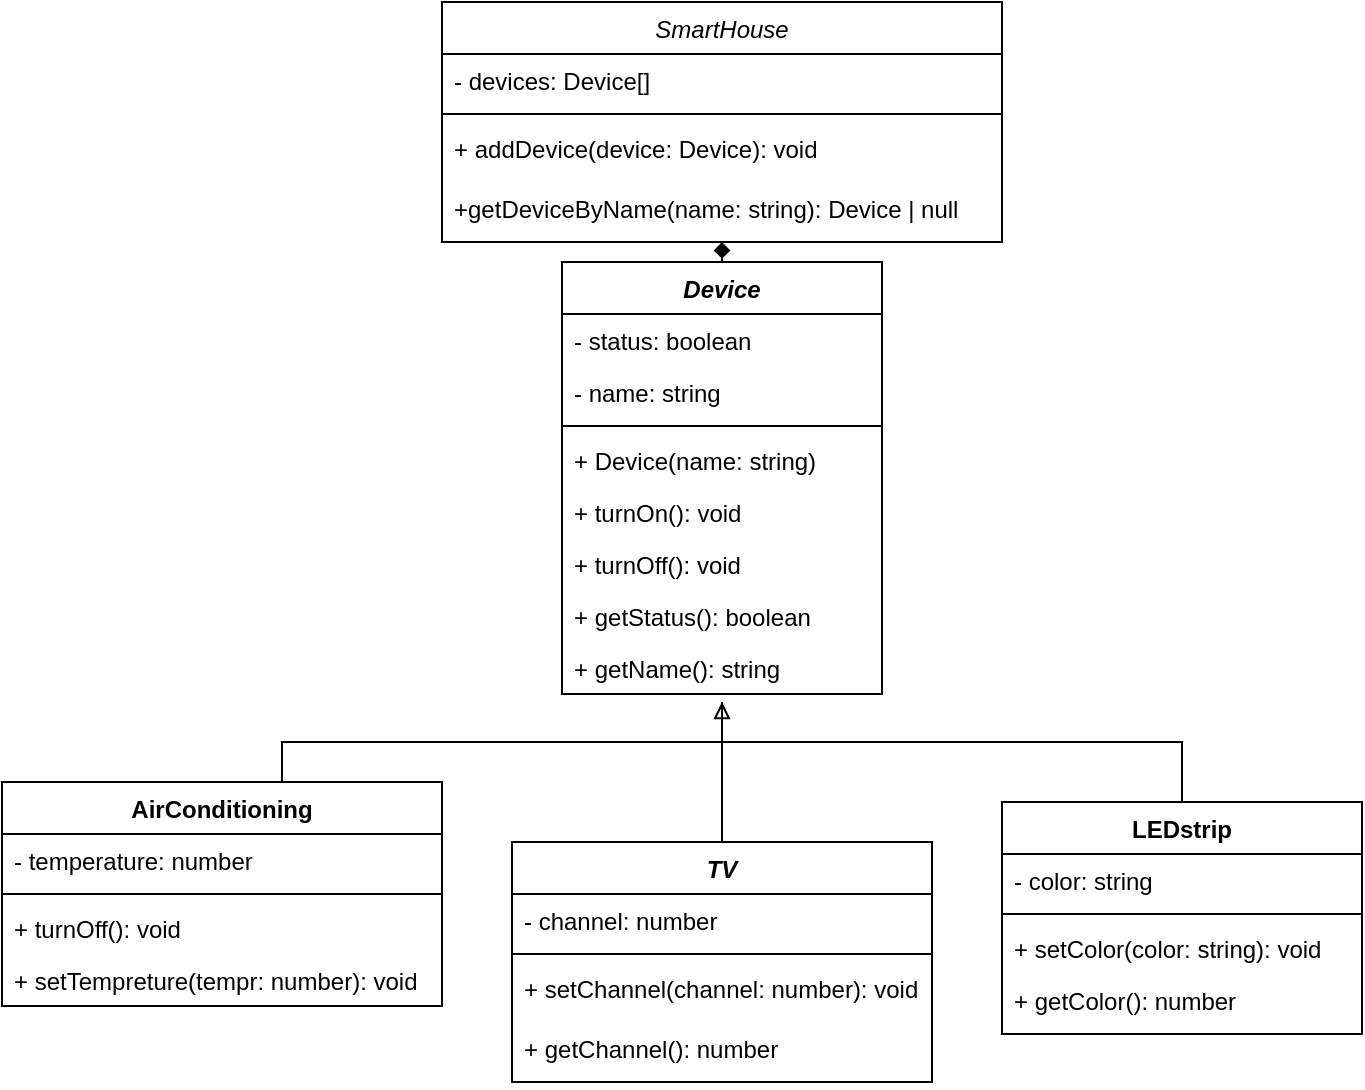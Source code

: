 <mxfile version="20.5.3" type="device"><diagram id="C5RBs43oDa-KdzZeNtuy" name="Page-1"><mxGraphModel dx="1633" dy="688" grid="1" gridSize="10" guides="1" tooltips="1" connect="1" arrows="1" fold="1" page="1" pageScale="1" pageWidth="827" pageHeight="1169" math="0" shadow="0"><root><mxCell id="WIyWlLk6GJQsqaUBKTNV-0"/><mxCell id="WIyWlLk6GJQsqaUBKTNV-1" parent="WIyWlLk6GJQsqaUBKTNV-0"/><mxCell id="zkfFHV4jXpPFQw0GAbJ--0" value="SmartHouse" style="swimlane;fontStyle=2;align=center;verticalAlign=top;childLayout=stackLayout;horizontal=1;startSize=26;horizontalStack=0;resizeParent=1;resizeLast=0;collapsible=1;marginBottom=0;rounded=0;shadow=0;strokeWidth=1;" parent="WIyWlLk6GJQsqaUBKTNV-1" vertex="1"><mxGeometry x="250" y="100" width="280" height="120" as="geometry"><mxRectangle x="230" y="140" width="160" height="26" as="alternateBounds"/></mxGeometry></mxCell><mxCell id="8RMBtKJ1o1DvBpDzYBKE-3" value="- devices: Device[] " style="text;strokeColor=none;fillColor=none;align=left;verticalAlign=top;spacingLeft=4;spacingRight=4;overflow=hidden;rotatable=0;points=[[0,0.5],[1,0.5]];portConstraint=eastwest;" vertex="1" parent="zkfFHV4jXpPFQw0GAbJ--0"><mxGeometry y="26" width="280" height="26" as="geometry"/></mxCell><mxCell id="8RMBtKJ1o1DvBpDzYBKE-5" value="" style="line;strokeWidth=1;fillColor=none;align=left;verticalAlign=middle;spacingTop=-1;spacingLeft=3;spacingRight=3;rotatable=0;labelPosition=right;points=[];portConstraint=eastwest;strokeColor=inherit;" vertex="1" parent="zkfFHV4jXpPFQw0GAbJ--0"><mxGeometry y="52" width="280" height="8" as="geometry"/></mxCell><mxCell id="8RMBtKJ1o1DvBpDzYBKE-4" value="+ addDevice(device: Device): void" style="text;strokeColor=none;fillColor=none;align=left;verticalAlign=top;spacingLeft=4;spacingRight=4;overflow=hidden;rotatable=0;points=[[0,0.5],[1,0.5]];portConstraint=eastwest;" vertex="1" parent="zkfFHV4jXpPFQw0GAbJ--0"><mxGeometry y="60" width="280" height="30" as="geometry"/></mxCell><mxCell id="8RMBtKJ1o1DvBpDzYBKE-13" value="+getDeviceByName(name: string): Device | null" style="text;strokeColor=none;fillColor=none;align=left;verticalAlign=top;spacingLeft=4;spacingRight=4;overflow=hidden;rotatable=0;points=[[0,0.5],[1,0.5]];portConstraint=eastwest;" vertex="1" parent="zkfFHV4jXpPFQw0GAbJ--0"><mxGeometry y="90" width="280" height="30" as="geometry"/></mxCell><mxCell id="b_93xy42mJAMduX41HLB-18" style="edgeStyle=orthogonalEdgeStyle;rounded=0;orthogonalLoop=1;jettySize=auto;html=1;exitX=0.5;exitY=0;exitDx=0;exitDy=0;entryX=0.5;entryY=1;entryDx=0;entryDy=0;endArrow=diamond;endFill=1;" parent="WIyWlLk6GJQsqaUBKTNV-1" source="b_93xy42mJAMduX41HLB-36" target="zkfFHV4jXpPFQw0GAbJ--0" edge="1"><mxGeometry relative="1" as="geometry"><mxPoint x="390" y="250" as="sourcePoint"/></mxGeometry></mxCell><mxCell id="b_93xy42mJAMduX41HLB-36" value="Device" style="swimlane;fontStyle=3;align=center;verticalAlign=top;childLayout=stackLayout;horizontal=1;startSize=26;horizontalStack=0;resizeParent=1;resizeParentMax=0;resizeLast=0;collapsible=1;marginBottom=0;" parent="WIyWlLk6GJQsqaUBKTNV-1" vertex="1"><mxGeometry x="310" y="230" width="160" height="216" as="geometry"/></mxCell><mxCell id="b_93xy42mJAMduX41HLB-37" value="- status: boolean" style="text;strokeColor=none;fillColor=none;align=left;verticalAlign=top;spacingLeft=4;spacingRight=4;overflow=hidden;rotatable=0;points=[[0,0.5],[1,0.5]];portConstraint=eastwest;" parent="b_93xy42mJAMduX41HLB-36" vertex="1"><mxGeometry y="26" width="160" height="26" as="geometry"/></mxCell><mxCell id="8RMBtKJ1o1DvBpDzYBKE-10" value="- name: string" style="text;strokeColor=none;fillColor=none;align=left;verticalAlign=top;spacingLeft=4;spacingRight=4;overflow=hidden;rotatable=0;points=[[0,0.5],[1,0.5]];portConstraint=eastwest;" vertex="1" parent="b_93xy42mJAMduX41HLB-36"><mxGeometry y="52" width="160" height="26" as="geometry"/></mxCell><mxCell id="b_93xy42mJAMduX41HLB-38" value="" style="line;strokeWidth=1;fillColor=none;align=left;verticalAlign=middle;spacingTop=-1;spacingLeft=3;spacingRight=3;rotatable=0;labelPosition=right;points=[];portConstraint=eastwest;strokeColor=inherit;" parent="b_93xy42mJAMduX41HLB-36" vertex="1"><mxGeometry y="78" width="160" height="8" as="geometry"/></mxCell><mxCell id="8RMBtKJ1o1DvBpDzYBKE-12" value="+ Device(name: string)" style="text;strokeColor=none;fillColor=none;align=left;verticalAlign=top;spacingLeft=4;spacingRight=4;overflow=hidden;rotatable=0;points=[[0,0.5],[1,0.5]];portConstraint=eastwest;" vertex="1" parent="b_93xy42mJAMduX41HLB-36"><mxGeometry y="86" width="160" height="26" as="geometry"/></mxCell><mxCell id="b_93xy42mJAMduX41HLB-39" value="+ turnOn(): void" style="text;strokeColor=none;fillColor=none;align=left;verticalAlign=top;spacingLeft=4;spacingRight=4;overflow=hidden;rotatable=0;points=[[0,0.5],[1,0.5]];portConstraint=eastwest;" parent="b_93xy42mJAMduX41HLB-36" vertex="1"><mxGeometry y="112" width="160" height="26" as="geometry"/></mxCell><mxCell id="b_93xy42mJAMduX41HLB-40" value="+ turnOff(): void" style="text;strokeColor=none;fillColor=none;align=left;verticalAlign=top;spacingLeft=4;spacingRight=4;overflow=hidden;rotatable=0;points=[[0,0.5],[1,0.5]];portConstraint=eastwest;" parent="b_93xy42mJAMduX41HLB-36" vertex="1"><mxGeometry y="138" width="160" height="26" as="geometry"/></mxCell><mxCell id="8RMBtKJ1o1DvBpDzYBKE-0" value="+ getStatus(): boolean" style="text;strokeColor=none;fillColor=none;align=left;verticalAlign=top;spacingLeft=4;spacingRight=4;overflow=hidden;rotatable=0;points=[[0,0.5],[1,0.5]];portConstraint=eastwest;" vertex="1" parent="b_93xy42mJAMduX41HLB-36"><mxGeometry y="164" width="160" height="26" as="geometry"/></mxCell><mxCell id="8RMBtKJ1o1DvBpDzYBKE-11" value="+ getName(): string" style="text;strokeColor=none;fillColor=none;align=left;verticalAlign=top;spacingLeft=4;spacingRight=4;overflow=hidden;rotatable=0;points=[[0,0.5],[1,0.5]];portConstraint=eastwest;" vertex="1" parent="b_93xy42mJAMduX41HLB-36"><mxGeometry y="190" width="160" height="26" as="geometry"/></mxCell><mxCell id="b_93xy42mJAMduX41HLB-62" style="edgeStyle=orthogonalEdgeStyle;rounded=0;orthogonalLoop=1;jettySize=auto;html=1;exitX=0.5;exitY=0;exitDx=0;exitDy=0;endArrow=none;endFill=0;" parent="WIyWlLk6GJQsqaUBKTNV-1" source="b_93xy42mJAMduX41HLB-42" edge="1"><mxGeometry relative="1" as="geometry"><mxPoint x="390" y="450" as="targetPoint"/><Array as="points"><mxPoint x="170" y="490"/><mxPoint x="170" y="470"/><mxPoint x="390" y="470"/></Array></mxGeometry></mxCell><mxCell id="b_93xy42mJAMduX41HLB-42" value="AirСonditioning" style="swimlane;fontStyle=1;align=center;verticalAlign=top;childLayout=stackLayout;horizontal=1;startSize=26;horizontalStack=0;resizeParent=1;resizeParentMax=0;resizeLast=0;collapsible=1;marginBottom=0;" parent="WIyWlLk6GJQsqaUBKTNV-1" vertex="1"><mxGeometry x="30" y="490" width="220" height="112" as="geometry"/></mxCell><mxCell id="b_93xy42mJAMduX41HLB-47" value="- temperature: number" style="text;strokeColor=none;fillColor=none;align=left;verticalAlign=top;spacingLeft=4;spacingRight=4;overflow=hidden;rotatable=0;points=[[0,0.5],[1,0.5]];portConstraint=eastwest;" parent="b_93xy42mJAMduX41HLB-42" vertex="1"><mxGeometry y="26" width="220" height="26" as="geometry"/></mxCell><mxCell id="b_93xy42mJAMduX41HLB-44" value="" style="line;strokeWidth=1;fillColor=none;align=left;verticalAlign=middle;spacingTop=-1;spacingLeft=3;spacingRight=3;rotatable=0;labelPosition=right;points=[];portConstraint=eastwest;strokeColor=inherit;" parent="b_93xy42mJAMduX41HLB-42" vertex="1"><mxGeometry y="52" width="220" height="8" as="geometry"/></mxCell><mxCell id="b_93xy42mJAMduX41HLB-46" value="+ turnOff(): void" style="text;strokeColor=none;fillColor=none;align=left;verticalAlign=top;spacingLeft=4;spacingRight=4;overflow=hidden;rotatable=0;points=[[0,0.5],[1,0.5]];portConstraint=eastwest;" parent="b_93xy42mJAMduX41HLB-42" vertex="1"><mxGeometry y="60" width="220" height="26" as="geometry"/></mxCell><mxCell id="8RMBtKJ1o1DvBpDzYBKE-1" value="+ setTempreture(tempr: number): void" style="text;strokeColor=none;fillColor=none;align=left;verticalAlign=top;spacingLeft=4;spacingRight=4;overflow=hidden;rotatable=0;points=[[0,0.5],[1,0.5]];portConstraint=eastwest;" vertex="1" parent="b_93xy42mJAMduX41HLB-42"><mxGeometry y="86" width="220" height="26" as="geometry"/></mxCell><mxCell id="b_93xy42mJAMduX41HLB-63" style="edgeStyle=orthogonalEdgeStyle;rounded=0;orthogonalLoop=1;jettySize=auto;html=1;exitX=0.5;exitY=0;exitDx=0;exitDy=0;endArrow=block;endFill=0;" parent="WIyWlLk6GJQsqaUBKTNV-1" source="b_93xy42mJAMduX41HLB-48" edge="1"><mxGeometry relative="1" as="geometry"><mxPoint x="390" y="450" as="targetPoint"/></mxGeometry></mxCell><mxCell id="b_93xy42mJAMduX41HLB-48" value="TV" style="swimlane;fontStyle=3;align=center;verticalAlign=top;childLayout=stackLayout;horizontal=1;startSize=26;horizontalStack=0;resizeParent=1;resizeParentMax=0;resizeLast=0;collapsible=1;marginBottom=0;" parent="WIyWlLk6GJQsqaUBKTNV-1" vertex="1"><mxGeometry x="285" y="520" width="210" height="120" as="geometry"/></mxCell><mxCell id="b_93xy42mJAMduX41HLB-49" value="- channel: number" style="text;strokeColor=none;fillColor=none;align=left;verticalAlign=top;spacingLeft=4;spacingRight=4;overflow=hidden;rotatable=0;points=[[0,0.5],[1,0.5]];portConstraint=eastwest;" parent="b_93xy42mJAMduX41HLB-48" vertex="1"><mxGeometry y="26" width="210" height="26" as="geometry"/></mxCell><mxCell id="b_93xy42mJAMduX41HLB-50" value="" style="line;strokeWidth=1;fillColor=none;align=left;verticalAlign=middle;spacingTop=-1;spacingLeft=3;spacingRight=3;rotatable=0;labelPosition=right;points=[];portConstraint=eastwest;strokeColor=inherit;" parent="b_93xy42mJAMduX41HLB-48" vertex="1"><mxGeometry y="52" width="210" height="8" as="geometry"/></mxCell><mxCell id="b_93xy42mJAMduX41HLB-52" value="+ setChannel(channel: number): void" style="text;strokeColor=none;fillColor=none;align=left;verticalAlign=top;spacingLeft=4;spacingRight=4;overflow=hidden;rotatable=0;points=[[0,0.5],[1,0.5]];portConstraint=eastwest;" parent="b_93xy42mJAMduX41HLB-48" vertex="1"><mxGeometry y="60" width="210" height="30" as="geometry"/></mxCell><mxCell id="b_93xy42mJAMduX41HLB-60" value="+ getChannel(): number" style="text;strokeColor=none;fillColor=none;align=left;verticalAlign=top;spacingLeft=4;spacingRight=4;overflow=hidden;rotatable=0;points=[[0,0.5],[1,0.5]];portConstraint=eastwest;" parent="b_93xy42mJAMduX41HLB-48" vertex="1"><mxGeometry y="90" width="210" height="30" as="geometry"/></mxCell><mxCell id="b_93xy42mJAMduX41HLB-64" style="edgeStyle=orthogonalEdgeStyle;rounded=0;orthogonalLoop=1;jettySize=auto;html=1;exitX=0.5;exitY=0;exitDx=0;exitDy=0;endArrow=none;endFill=0;" parent="WIyWlLk6GJQsqaUBKTNV-1" source="b_93xy42mJAMduX41HLB-54" edge="1"><mxGeometry relative="1" as="geometry"><mxPoint x="390" y="450" as="targetPoint"/><Array as="points"><mxPoint x="390" y="470"/></Array></mxGeometry></mxCell><mxCell id="b_93xy42mJAMduX41HLB-54" value="LEDstrip" style="swimlane;fontStyle=1;align=center;verticalAlign=top;childLayout=stackLayout;horizontal=1;startSize=26;horizontalStack=0;resizeParent=1;resizeParentMax=0;resizeLast=0;collapsible=1;marginBottom=0;" parent="WIyWlLk6GJQsqaUBKTNV-1" vertex="1"><mxGeometry x="530" y="500" width="180" height="116" as="geometry"/></mxCell><mxCell id="b_93xy42mJAMduX41HLB-55" value="- color: string" style="text;strokeColor=none;fillColor=none;align=left;verticalAlign=top;spacingLeft=4;spacingRight=4;overflow=hidden;rotatable=0;points=[[0,0.5],[1,0.5]];portConstraint=eastwest;" parent="b_93xy42mJAMduX41HLB-54" vertex="1"><mxGeometry y="26" width="180" height="26" as="geometry"/></mxCell><mxCell id="b_93xy42mJAMduX41HLB-56" value="" style="line;strokeWidth=1;fillColor=none;align=left;verticalAlign=middle;spacingTop=-1;spacingLeft=3;spacingRight=3;rotatable=0;labelPosition=right;points=[];portConstraint=eastwest;strokeColor=inherit;" parent="b_93xy42mJAMduX41HLB-54" vertex="1"><mxGeometry y="52" width="180" height="8" as="geometry"/></mxCell><mxCell id="b_93xy42mJAMduX41HLB-57" value="+ setColor(color: string): void" style="text;strokeColor=none;fillColor=none;align=left;verticalAlign=top;spacingLeft=4;spacingRight=4;overflow=hidden;rotatable=0;points=[[0,0.5],[1,0.5]];portConstraint=eastwest;" parent="b_93xy42mJAMduX41HLB-54" vertex="1"><mxGeometry y="60" width="180" height="26" as="geometry"/></mxCell><mxCell id="b_93xy42mJAMduX41HLB-61" value="+ getColor(): number" style="text;strokeColor=none;fillColor=none;align=left;verticalAlign=top;spacingLeft=4;spacingRight=4;overflow=hidden;rotatable=0;points=[[0,0.5],[1,0.5]];portConstraint=eastwest;" parent="b_93xy42mJAMduX41HLB-54" vertex="1"><mxGeometry y="86" width="180" height="30" as="geometry"/></mxCell></root></mxGraphModel></diagram></mxfile>